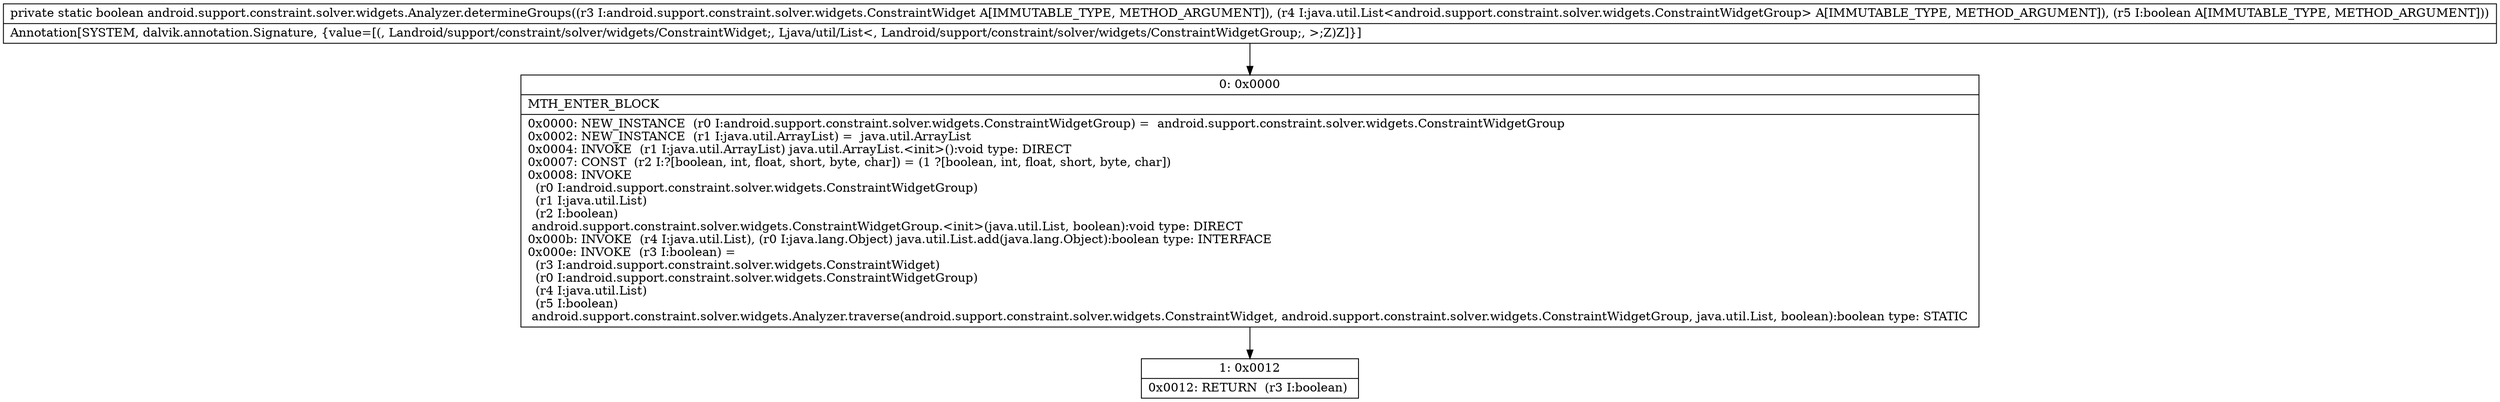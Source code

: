 digraph "CFG forandroid.support.constraint.solver.widgets.Analyzer.determineGroups(Landroid\/support\/constraint\/solver\/widgets\/ConstraintWidget;Ljava\/util\/List;Z)Z" {
Node_0 [shape=record,label="{0\:\ 0x0000|MTH_ENTER_BLOCK\l|0x0000: NEW_INSTANCE  (r0 I:android.support.constraint.solver.widgets.ConstraintWidgetGroup) =  android.support.constraint.solver.widgets.ConstraintWidgetGroup \l0x0002: NEW_INSTANCE  (r1 I:java.util.ArrayList) =  java.util.ArrayList \l0x0004: INVOKE  (r1 I:java.util.ArrayList) java.util.ArrayList.\<init\>():void type: DIRECT \l0x0007: CONST  (r2 I:?[boolean, int, float, short, byte, char]) = (1 ?[boolean, int, float, short, byte, char]) \l0x0008: INVOKE  \l  (r0 I:android.support.constraint.solver.widgets.ConstraintWidgetGroup)\l  (r1 I:java.util.List)\l  (r2 I:boolean)\l android.support.constraint.solver.widgets.ConstraintWidgetGroup.\<init\>(java.util.List, boolean):void type: DIRECT \l0x000b: INVOKE  (r4 I:java.util.List), (r0 I:java.lang.Object) java.util.List.add(java.lang.Object):boolean type: INTERFACE \l0x000e: INVOKE  (r3 I:boolean) = \l  (r3 I:android.support.constraint.solver.widgets.ConstraintWidget)\l  (r0 I:android.support.constraint.solver.widgets.ConstraintWidgetGroup)\l  (r4 I:java.util.List)\l  (r5 I:boolean)\l android.support.constraint.solver.widgets.Analyzer.traverse(android.support.constraint.solver.widgets.ConstraintWidget, android.support.constraint.solver.widgets.ConstraintWidgetGroup, java.util.List, boolean):boolean type: STATIC \l}"];
Node_1 [shape=record,label="{1\:\ 0x0012|0x0012: RETURN  (r3 I:boolean) \l}"];
MethodNode[shape=record,label="{private static boolean android.support.constraint.solver.widgets.Analyzer.determineGroups((r3 I:android.support.constraint.solver.widgets.ConstraintWidget A[IMMUTABLE_TYPE, METHOD_ARGUMENT]), (r4 I:java.util.List\<android.support.constraint.solver.widgets.ConstraintWidgetGroup\> A[IMMUTABLE_TYPE, METHOD_ARGUMENT]), (r5 I:boolean A[IMMUTABLE_TYPE, METHOD_ARGUMENT]))  | Annotation[SYSTEM, dalvik.annotation.Signature, \{value=[(, Landroid\/support\/constraint\/solver\/widgets\/ConstraintWidget;, Ljava\/util\/List\<, Landroid\/support\/constraint\/solver\/widgets\/ConstraintWidgetGroup;, \>;Z)Z]\}]\l}"];
MethodNode -> Node_0;
Node_0 -> Node_1;
}

